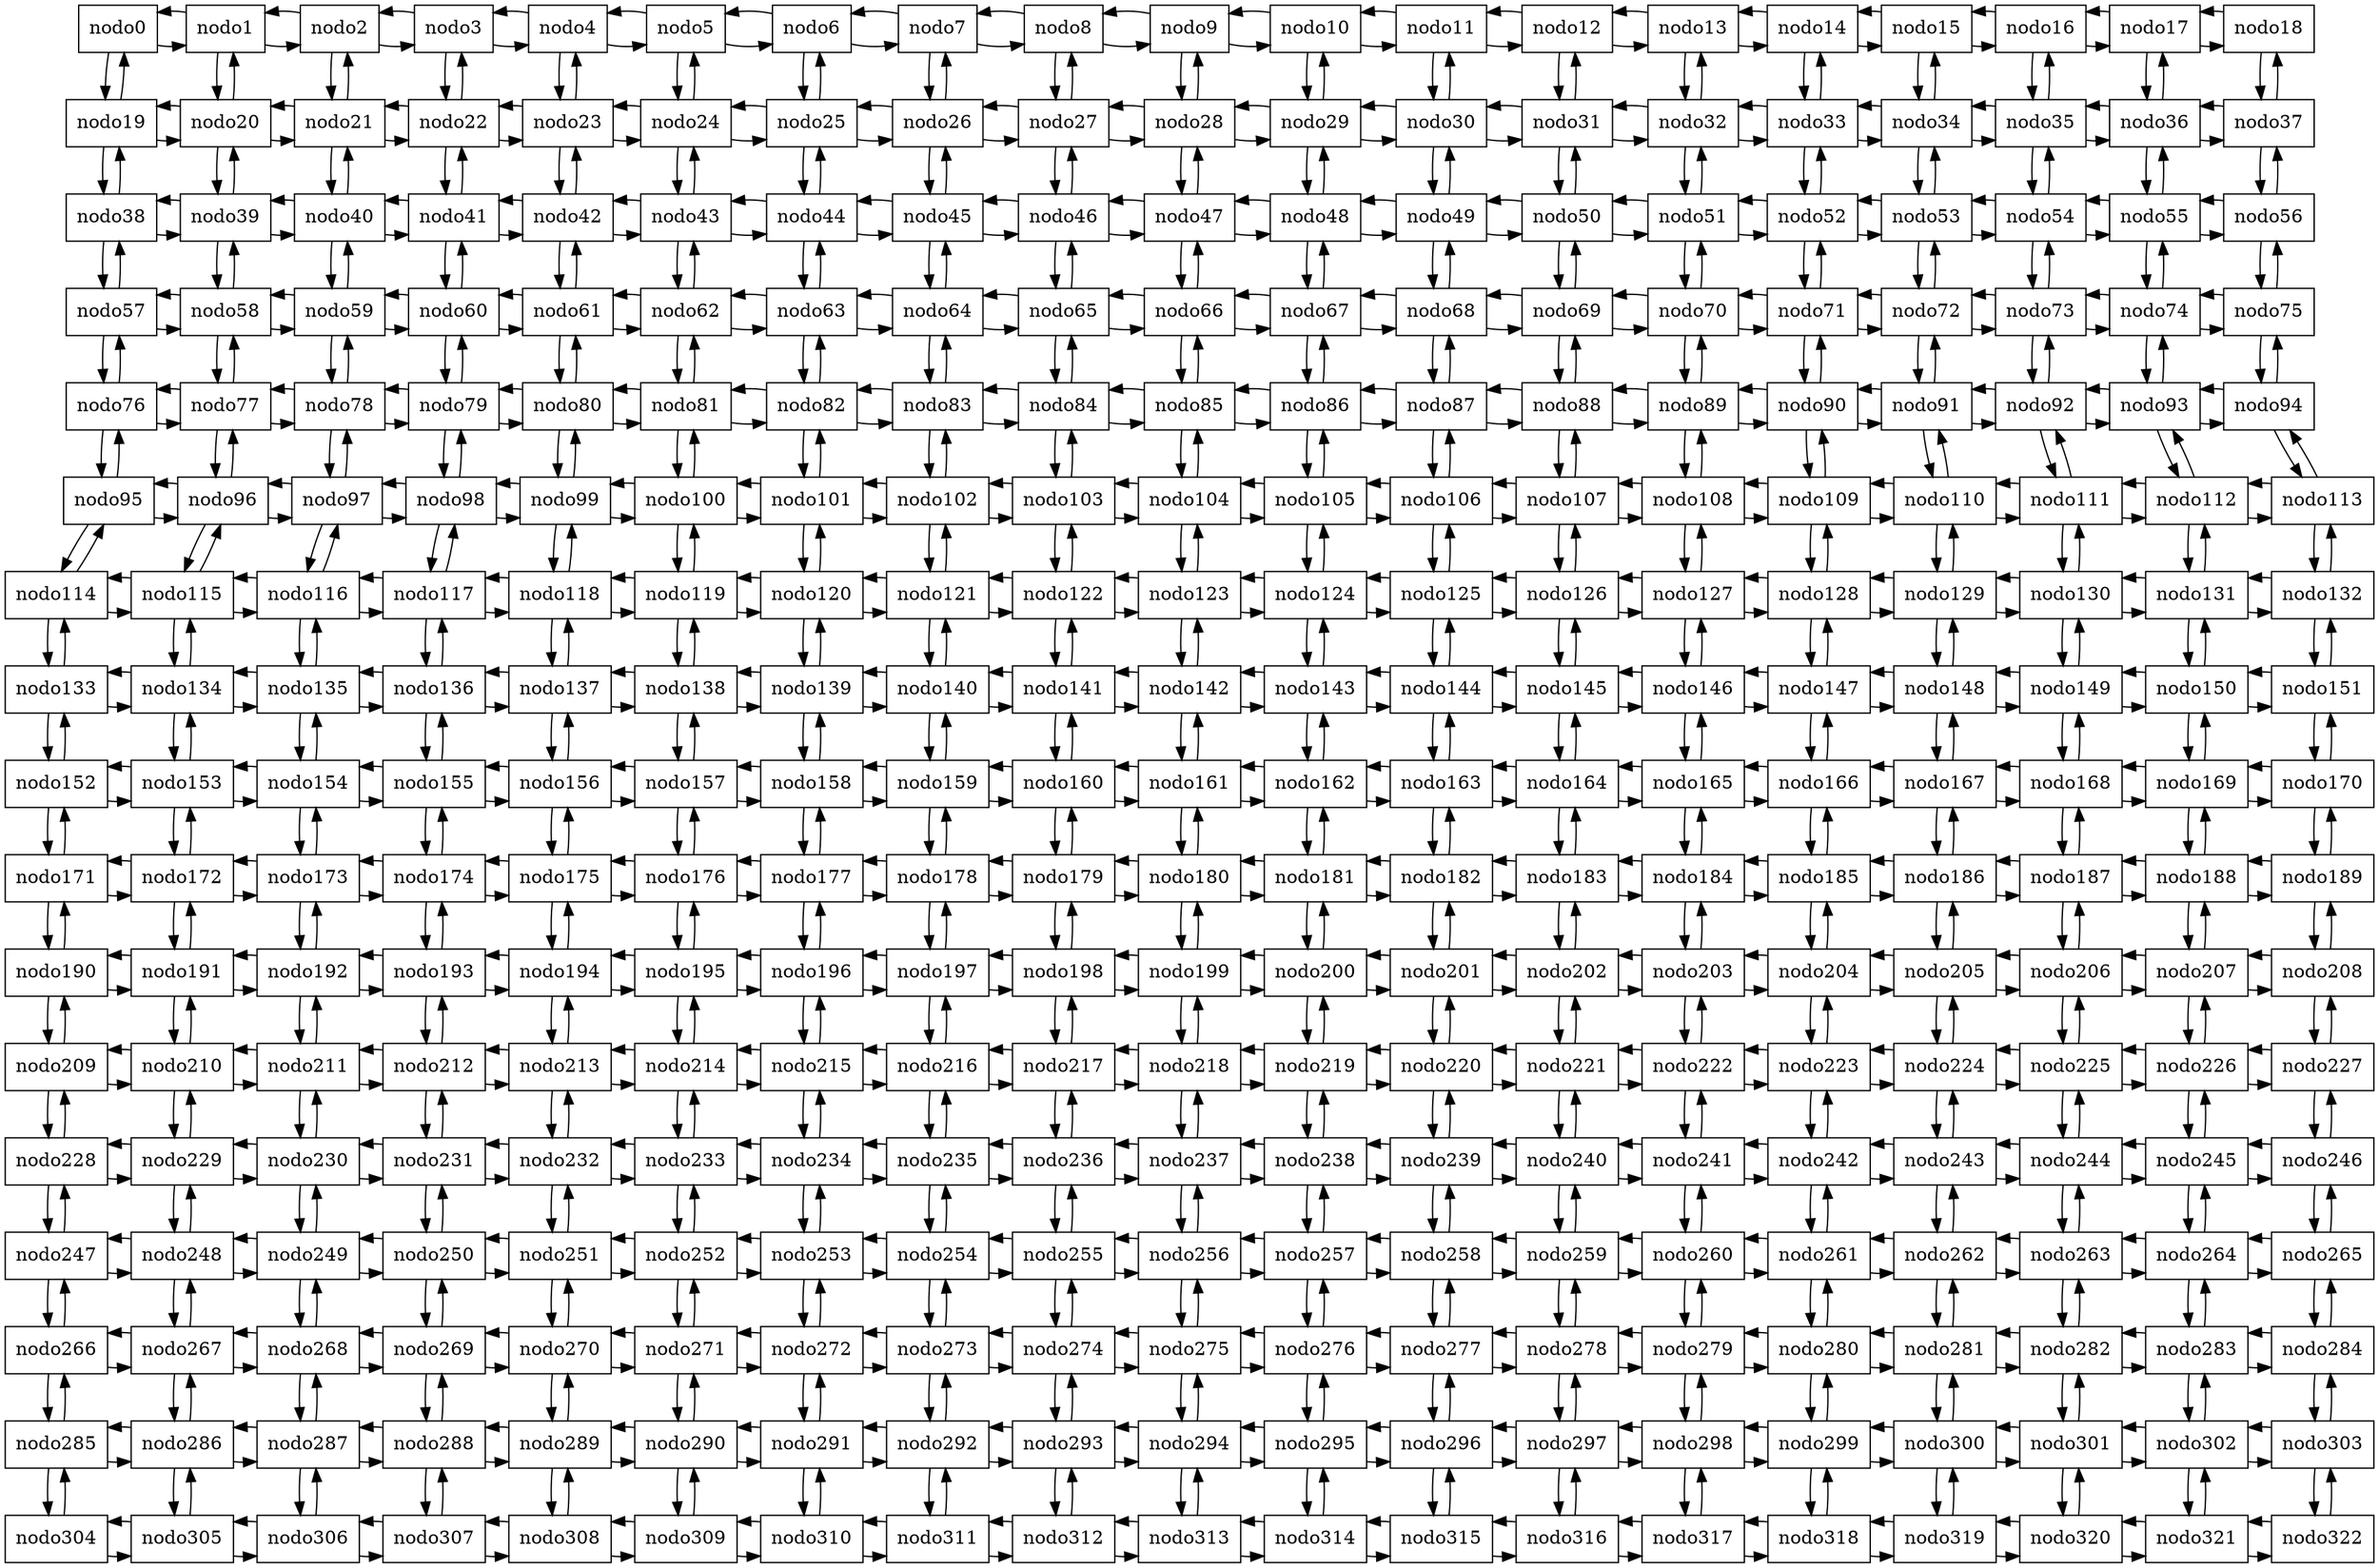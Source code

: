 digraph G { 
 node[shape=box]; 
{rank = same;
}
{rank = same;
nodo0->nodo1;
nodo1->nodo0;
nodo1->nodo2;
nodo2->nodo1;
nodo2->nodo3;
nodo3->nodo2;
nodo3->nodo4;
nodo4->nodo3;
nodo4->nodo5;
nodo5->nodo4;
nodo5->nodo6;
nodo6->nodo5;
nodo6->nodo7;
nodo7->nodo6;
nodo7->nodo8;
nodo8->nodo7;
nodo8->nodo9;
nodo9->nodo8;
nodo9->nodo10;
nodo10->nodo9;
nodo10->nodo11;
nodo11->nodo10;
nodo11->nodo12;
nodo12->nodo11;
nodo12->nodo13;
nodo13->nodo12;
nodo13->nodo14;
nodo14->nodo13;
nodo14->nodo15;
nodo15->nodo14;
nodo15->nodo16;
nodo16->nodo15;
nodo16->nodo17;
nodo17->nodo16;
nodo17->nodo18;
nodo18->nodo17;
}
{rank = same;
nodo19->nodo20;
nodo20->nodo19;
nodo20->nodo21;
nodo21->nodo20;
nodo21->nodo22;
nodo22->nodo21;
nodo22->nodo23;
nodo23->nodo22;
nodo23->nodo24;
nodo24->nodo23;
nodo24->nodo25;
nodo25->nodo24;
nodo25->nodo26;
nodo26->nodo25;
nodo26->nodo27;
nodo27->nodo26;
nodo27->nodo28;
nodo28->nodo27;
nodo28->nodo29;
nodo29->nodo28;
nodo29->nodo30;
nodo30->nodo29;
nodo30->nodo31;
nodo31->nodo30;
nodo31->nodo32;
nodo32->nodo31;
nodo32->nodo33;
nodo33->nodo32;
nodo33->nodo34;
nodo34->nodo33;
nodo34->nodo35;
nodo35->nodo34;
nodo35->nodo36;
nodo36->nodo35;
nodo36->nodo37;
nodo37->nodo36;
}
{rank = same;
nodo38->nodo39;
nodo39->nodo38;
nodo39->nodo40;
nodo40->nodo39;
nodo40->nodo41;
nodo41->nodo40;
nodo41->nodo42;
nodo42->nodo41;
nodo42->nodo43;
nodo43->nodo42;
nodo43->nodo44;
nodo44->nodo43;
nodo44->nodo45;
nodo45->nodo44;
nodo45->nodo46;
nodo46->nodo45;
nodo46->nodo47;
nodo47->nodo46;
nodo47->nodo48;
nodo48->nodo47;
nodo48->nodo49;
nodo49->nodo48;
nodo49->nodo50;
nodo50->nodo49;
nodo50->nodo51;
nodo51->nodo50;
nodo51->nodo52;
nodo52->nodo51;
nodo52->nodo53;
nodo53->nodo52;
nodo53->nodo54;
nodo54->nodo53;
nodo54->nodo55;
nodo55->nodo54;
nodo55->nodo56;
nodo56->nodo55;
}
{rank = same;
nodo57->nodo58;
nodo58->nodo57;
nodo58->nodo59;
nodo59->nodo58;
nodo59->nodo60;
nodo60->nodo59;
nodo60->nodo61;
nodo61->nodo60;
nodo61->nodo62;
nodo62->nodo61;
nodo62->nodo63;
nodo63->nodo62;
nodo63->nodo64;
nodo64->nodo63;
nodo64->nodo65;
nodo65->nodo64;
nodo65->nodo66;
nodo66->nodo65;
nodo66->nodo67;
nodo67->nodo66;
nodo67->nodo68;
nodo68->nodo67;
nodo68->nodo69;
nodo69->nodo68;
nodo69->nodo70;
nodo70->nodo69;
nodo70->nodo71;
nodo71->nodo70;
nodo71->nodo72;
nodo72->nodo71;
nodo72->nodo73;
nodo73->nodo72;
nodo73->nodo74;
nodo74->nodo73;
nodo74->nodo75;
nodo75->nodo74;
}
{rank = same;
nodo76->nodo77;
nodo77->nodo76;
nodo77->nodo78;
nodo78->nodo77;
nodo78->nodo79;
nodo79->nodo78;
nodo79->nodo80;
nodo80->nodo79;
nodo80->nodo81;
nodo81->nodo80;
nodo81->nodo82;
nodo82->nodo81;
nodo82->nodo83;
nodo83->nodo82;
nodo83->nodo84;
nodo84->nodo83;
nodo84->nodo85;
nodo85->nodo84;
nodo85->nodo86;
nodo86->nodo85;
nodo86->nodo87;
nodo87->nodo86;
nodo87->nodo88;
nodo88->nodo87;
nodo88->nodo89;
nodo89->nodo88;
nodo89->nodo90;
nodo90->nodo89;
nodo90->nodo91;
nodo91->nodo90;
nodo91->nodo92;
nodo92->nodo91;
nodo92->nodo93;
nodo93->nodo92;
nodo93->nodo94;
nodo94->nodo93;
}
{rank = same;
nodo95->nodo96;
nodo96->nodo95;
nodo96->nodo97;
nodo97->nodo96;
nodo97->nodo98;
nodo98->nodo97;
nodo98->nodo99;
nodo99->nodo98;
nodo99->nodo100;
nodo100->nodo99;
nodo100->nodo101;
nodo101->nodo100;
nodo101->nodo102;
nodo102->nodo101;
nodo102->nodo103;
nodo103->nodo102;
nodo103->nodo104;
nodo104->nodo103;
nodo104->nodo105;
nodo105->nodo104;
nodo105->nodo106;
nodo106->nodo105;
nodo106->nodo107;
nodo107->nodo106;
nodo107->nodo108;
nodo108->nodo107;
nodo108->nodo109;
nodo109->nodo108;
nodo109->nodo110;
nodo110->nodo109;
nodo110->nodo111;
nodo111->nodo110;
nodo111->nodo112;
nodo112->nodo111;
nodo112->nodo113;
nodo113->nodo112;
}
{rank = same;
nodo114->nodo115;
nodo115->nodo114;
nodo115->nodo116;
nodo116->nodo115;
nodo116->nodo117;
nodo117->nodo116;
nodo117->nodo118;
nodo118->nodo117;
nodo118->nodo119;
nodo119->nodo118;
nodo119->nodo120;
nodo120->nodo119;
nodo120->nodo121;
nodo121->nodo120;
nodo121->nodo122;
nodo122->nodo121;
nodo122->nodo123;
nodo123->nodo122;
nodo123->nodo124;
nodo124->nodo123;
nodo124->nodo125;
nodo125->nodo124;
nodo125->nodo126;
nodo126->nodo125;
nodo126->nodo127;
nodo127->nodo126;
nodo127->nodo128;
nodo128->nodo127;
nodo128->nodo129;
nodo129->nodo128;
nodo129->nodo130;
nodo130->nodo129;
nodo130->nodo131;
nodo131->nodo130;
nodo131->nodo132;
nodo132->nodo131;
}
{rank = same;
nodo133->nodo134;
nodo134->nodo133;
nodo134->nodo135;
nodo135->nodo134;
nodo135->nodo136;
nodo136->nodo135;
nodo136->nodo137;
nodo137->nodo136;
nodo137->nodo138;
nodo138->nodo137;
nodo138->nodo139;
nodo139->nodo138;
nodo139->nodo140;
nodo140->nodo139;
nodo140->nodo141;
nodo141->nodo140;
nodo141->nodo142;
nodo142->nodo141;
nodo142->nodo143;
nodo143->nodo142;
nodo143->nodo144;
nodo144->nodo143;
nodo144->nodo145;
nodo145->nodo144;
nodo145->nodo146;
nodo146->nodo145;
nodo146->nodo147;
nodo147->nodo146;
nodo147->nodo148;
nodo148->nodo147;
nodo148->nodo149;
nodo149->nodo148;
nodo149->nodo150;
nodo150->nodo149;
nodo150->nodo151;
nodo151->nodo150;
}
{rank = same;
nodo152->nodo153;
nodo153->nodo152;
nodo153->nodo154;
nodo154->nodo153;
nodo154->nodo155;
nodo155->nodo154;
nodo155->nodo156;
nodo156->nodo155;
nodo156->nodo157;
nodo157->nodo156;
nodo157->nodo158;
nodo158->nodo157;
nodo158->nodo159;
nodo159->nodo158;
nodo159->nodo160;
nodo160->nodo159;
nodo160->nodo161;
nodo161->nodo160;
nodo161->nodo162;
nodo162->nodo161;
nodo162->nodo163;
nodo163->nodo162;
nodo163->nodo164;
nodo164->nodo163;
nodo164->nodo165;
nodo165->nodo164;
nodo165->nodo166;
nodo166->nodo165;
nodo166->nodo167;
nodo167->nodo166;
nodo167->nodo168;
nodo168->nodo167;
nodo168->nodo169;
nodo169->nodo168;
nodo169->nodo170;
nodo170->nodo169;
}
{rank = same;
nodo171->nodo172;
nodo172->nodo171;
nodo172->nodo173;
nodo173->nodo172;
nodo173->nodo174;
nodo174->nodo173;
nodo174->nodo175;
nodo175->nodo174;
nodo175->nodo176;
nodo176->nodo175;
nodo176->nodo177;
nodo177->nodo176;
nodo177->nodo178;
nodo178->nodo177;
nodo178->nodo179;
nodo179->nodo178;
nodo179->nodo180;
nodo180->nodo179;
nodo180->nodo181;
nodo181->nodo180;
nodo181->nodo182;
nodo182->nodo181;
nodo182->nodo183;
nodo183->nodo182;
nodo183->nodo184;
nodo184->nodo183;
nodo184->nodo185;
nodo185->nodo184;
nodo185->nodo186;
nodo186->nodo185;
nodo186->nodo187;
nodo187->nodo186;
nodo187->nodo188;
nodo188->nodo187;
nodo188->nodo189;
nodo189->nodo188;
}
{rank = same;
nodo190->nodo191;
nodo191->nodo190;
nodo191->nodo192;
nodo192->nodo191;
nodo192->nodo193;
nodo193->nodo192;
nodo193->nodo194;
nodo194->nodo193;
nodo194->nodo195;
nodo195->nodo194;
nodo195->nodo196;
nodo196->nodo195;
nodo196->nodo197;
nodo197->nodo196;
nodo197->nodo198;
nodo198->nodo197;
nodo198->nodo199;
nodo199->nodo198;
nodo199->nodo200;
nodo200->nodo199;
nodo200->nodo201;
nodo201->nodo200;
nodo201->nodo202;
nodo202->nodo201;
nodo202->nodo203;
nodo203->nodo202;
nodo203->nodo204;
nodo204->nodo203;
nodo204->nodo205;
nodo205->nodo204;
nodo205->nodo206;
nodo206->nodo205;
nodo206->nodo207;
nodo207->nodo206;
nodo207->nodo208;
nodo208->nodo207;
}
{rank = same;
nodo209->nodo210;
nodo210->nodo209;
nodo210->nodo211;
nodo211->nodo210;
nodo211->nodo212;
nodo212->nodo211;
nodo212->nodo213;
nodo213->nodo212;
nodo213->nodo214;
nodo214->nodo213;
nodo214->nodo215;
nodo215->nodo214;
nodo215->nodo216;
nodo216->nodo215;
nodo216->nodo217;
nodo217->nodo216;
nodo217->nodo218;
nodo218->nodo217;
nodo218->nodo219;
nodo219->nodo218;
nodo219->nodo220;
nodo220->nodo219;
nodo220->nodo221;
nodo221->nodo220;
nodo221->nodo222;
nodo222->nodo221;
nodo222->nodo223;
nodo223->nodo222;
nodo223->nodo224;
nodo224->nodo223;
nodo224->nodo225;
nodo225->nodo224;
nodo225->nodo226;
nodo226->nodo225;
nodo226->nodo227;
nodo227->nodo226;
}
{rank = same;
nodo228->nodo229;
nodo229->nodo228;
nodo229->nodo230;
nodo230->nodo229;
nodo230->nodo231;
nodo231->nodo230;
nodo231->nodo232;
nodo232->nodo231;
nodo232->nodo233;
nodo233->nodo232;
nodo233->nodo234;
nodo234->nodo233;
nodo234->nodo235;
nodo235->nodo234;
nodo235->nodo236;
nodo236->nodo235;
nodo236->nodo237;
nodo237->nodo236;
nodo237->nodo238;
nodo238->nodo237;
nodo238->nodo239;
nodo239->nodo238;
nodo239->nodo240;
nodo240->nodo239;
nodo240->nodo241;
nodo241->nodo240;
nodo241->nodo242;
nodo242->nodo241;
nodo242->nodo243;
nodo243->nodo242;
nodo243->nodo244;
nodo244->nodo243;
nodo244->nodo245;
nodo245->nodo244;
nodo245->nodo246;
nodo246->nodo245;
}
{rank = same;
nodo247->nodo248;
nodo248->nodo247;
nodo248->nodo249;
nodo249->nodo248;
nodo249->nodo250;
nodo250->nodo249;
nodo250->nodo251;
nodo251->nodo250;
nodo251->nodo252;
nodo252->nodo251;
nodo252->nodo253;
nodo253->nodo252;
nodo253->nodo254;
nodo254->nodo253;
nodo254->nodo255;
nodo255->nodo254;
nodo255->nodo256;
nodo256->nodo255;
nodo256->nodo257;
nodo257->nodo256;
nodo257->nodo258;
nodo258->nodo257;
nodo258->nodo259;
nodo259->nodo258;
nodo259->nodo260;
nodo260->nodo259;
nodo260->nodo261;
nodo261->nodo260;
nodo261->nodo262;
nodo262->nodo261;
nodo262->nodo263;
nodo263->nodo262;
nodo263->nodo264;
nodo264->nodo263;
nodo264->nodo265;
nodo265->nodo264;
}
{rank = same;
nodo266->nodo267;
nodo267->nodo266;
nodo267->nodo268;
nodo268->nodo267;
nodo268->nodo269;
nodo269->nodo268;
nodo269->nodo270;
nodo270->nodo269;
nodo270->nodo271;
nodo271->nodo270;
nodo271->nodo272;
nodo272->nodo271;
nodo272->nodo273;
nodo273->nodo272;
nodo273->nodo274;
nodo274->nodo273;
nodo274->nodo275;
nodo275->nodo274;
nodo275->nodo276;
nodo276->nodo275;
nodo276->nodo277;
nodo277->nodo276;
nodo277->nodo278;
nodo278->nodo277;
nodo278->nodo279;
nodo279->nodo278;
nodo279->nodo280;
nodo280->nodo279;
nodo280->nodo281;
nodo281->nodo280;
nodo281->nodo282;
nodo282->nodo281;
nodo282->nodo283;
nodo283->nodo282;
nodo283->nodo284;
nodo284->nodo283;
}
{rank = same;
nodo285->nodo286;
nodo286->nodo285;
nodo286->nodo287;
nodo287->nodo286;
nodo287->nodo288;
nodo288->nodo287;
nodo288->nodo289;
nodo289->nodo288;
nodo289->nodo290;
nodo290->nodo289;
nodo290->nodo291;
nodo291->nodo290;
nodo291->nodo292;
nodo292->nodo291;
nodo292->nodo293;
nodo293->nodo292;
nodo293->nodo294;
nodo294->nodo293;
nodo294->nodo295;
nodo295->nodo294;
nodo295->nodo296;
nodo296->nodo295;
nodo296->nodo297;
nodo297->nodo296;
nodo297->nodo298;
nodo298->nodo297;
nodo298->nodo299;
nodo299->nodo298;
nodo299->nodo300;
nodo300->nodo299;
nodo300->nodo301;
nodo301->nodo300;
nodo301->nodo302;
nodo302->nodo301;
nodo302->nodo303;
nodo303->nodo302;
}
{rank = same;
nodo304->nodo305;
nodo305->nodo304;
nodo305->nodo306;
nodo306->nodo305;
nodo306->nodo307;
nodo307->nodo306;
nodo307->nodo308;
nodo308->nodo307;
nodo308->nodo309;
nodo309->nodo308;
nodo309->nodo310;
nodo310->nodo309;
nodo310->nodo311;
nodo311->nodo310;
nodo311->nodo312;
nodo312->nodo311;
nodo312->nodo313;
nodo313->nodo312;
nodo313->nodo314;
nodo314->nodo313;
nodo314->nodo315;
nodo315->nodo314;
nodo315->nodo316;
nodo316->nodo315;
nodo316->nodo317;
nodo317->nodo316;
nodo317->nodo318;
nodo318->nodo317;
nodo318->nodo319;
nodo319->nodo318;
nodo319->nodo320;
nodo320->nodo319;
nodo320->nodo321;
nodo321->nodo320;
nodo321->nodo322;
nodo322->nodo321;
}
nodo0->nodo19;
nodo19->nodo0;
nodo19->nodo38;
nodo38->nodo19;
nodo38->nodo57;
nodo57->nodo38;
nodo57->nodo76;
nodo76->nodo57;
nodo76->nodo95;
nodo95->nodo76;
nodo95->nodo114;
nodo114->nodo95;
nodo114->nodo133;
nodo133->nodo114;
nodo133->nodo152;
nodo152->nodo133;
nodo152->nodo171;
nodo171->nodo152;
nodo171->nodo190;
nodo190->nodo171;
nodo190->nodo209;
nodo209->nodo190;
nodo209->nodo228;
nodo228->nodo209;
nodo228->nodo247;
nodo247->nodo228;
nodo247->nodo266;
nodo266->nodo247;
nodo266->nodo285;
nodo285->nodo266;
nodo285->nodo304;
nodo304->nodo285;
nodo1->nodo20;
nodo20->nodo1;
nodo20->nodo39;
nodo39->nodo20;
nodo39->nodo58;
nodo58->nodo39;
nodo58->nodo77;
nodo77->nodo58;
nodo77->nodo96;
nodo96->nodo77;
nodo96->nodo115;
nodo115->nodo96;
nodo115->nodo134;
nodo134->nodo115;
nodo134->nodo153;
nodo153->nodo134;
nodo153->nodo172;
nodo172->nodo153;
nodo172->nodo191;
nodo191->nodo172;
nodo191->nodo210;
nodo210->nodo191;
nodo210->nodo229;
nodo229->nodo210;
nodo229->nodo248;
nodo248->nodo229;
nodo248->nodo267;
nodo267->nodo248;
nodo267->nodo286;
nodo286->nodo267;
nodo286->nodo305;
nodo305->nodo286;
nodo2->nodo21;
nodo21->nodo2;
nodo21->nodo40;
nodo40->nodo21;
nodo40->nodo59;
nodo59->nodo40;
nodo59->nodo78;
nodo78->nodo59;
nodo78->nodo97;
nodo97->nodo78;
nodo97->nodo116;
nodo116->nodo97;
nodo116->nodo135;
nodo135->nodo116;
nodo135->nodo154;
nodo154->nodo135;
nodo154->nodo173;
nodo173->nodo154;
nodo173->nodo192;
nodo192->nodo173;
nodo192->nodo211;
nodo211->nodo192;
nodo211->nodo230;
nodo230->nodo211;
nodo230->nodo249;
nodo249->nodo230;
nodo249->nodo268;
nodo268->nodo249;
nodo268->nodo287;
nodo287->nodo268;
nodo287->nodo306;
nodo306->nodo287;
nodo3->nodo22;
nodo22->nodo3;
nodo22->nodo41;
nodo41->nodo22;
nodo41->nodo60;
nodo60->nodo41;
nodo60->nodo79;
nodo79->nodo60;
nodo79->nodo98;
nodo98->nodo79;
nodo98->nodo117;
nodo117->nodo98;
nodo117->nodo136;
nodo136->nodo117;
nodo136->nodo155;
nodo155->nodo136;
nodo155->nodo174;
nodo174->nodo155;
nodo174->nodo193;
nodo193->nodo174;
nodo193->nodo212;
nodo212->nodo193;
nodo212->nodo231;
nodo231->nodo212;
nodo231->nodo250;
nodo250->nodo231;
nodo250->nodo269;
nodo269->nodo250;
nodo269->nodo288;
nodo288->nodo269;
nodo288->nodo307;
nodo307->nodo288;
nodo4->nodo23;
nodo23->nodo4;
nodo23->nodo42;
nodo42->nodo23;
nodo42->nodo61;
nodo61->nodo42;
nodo61->nodo80;
nodo80->nodo61;
nodo80->nodo99;
nodo99->nodo80;
nodo99->nodo118;
nodo118->nodo99;
nodo118->nodo137;
nodo137->nodo118;
nodo137->nodo156;
nodo156->nodo137;
nodo156->nodo175;
nodo175->nodo156;
nodo175->nodo194;
nodo194->nodo175;
nodo194->nodo213;
nodo213->nodo194;
nodo213->nodo232;
nodo232->nodo213;
nodo232->nodo251;
nodo251->nodo232;
nodo251->nodo270;
nodo270->nodo251;
nodo270->nodo289;
nodo289->nodo270;
nodo289->nodo308;
nodo308->nodo289;
nodo5->nodo24;
nodo24->nodo5;
nodo24->nodo43;
nodo43->nodo24;
nodo43->nodo62;
nodo62->nodo43;
nodo62->nodo81;
nodo81->nodo62;
nodo81->nodo100;
nodo100->nodo81;
nodo100->nodo119;
nodo119->nodo100;
nodo119->nodo138;
nodo138->nodo119;
nodo138->nodo157;
nodo157->nodo138;
nodo157->nodo176;
nodo176->nodo157;
nodo176->nodo195;
nodo195->nodo176;
nodo195->nodo214;
nodo214->nodo195;
nodo214->nodo233;
nodo233->nodo214;
nodo233->nodo252;
nodo252->nodo233;
nodo252->nodo271;
nodo271->nodo252;
nodo271->nodo290;
nodo290->nodo271;
nodo290->nodo309;
nodo309->nodo290;
nodo6->nodo25;
nodo25->nodo6;
nodo25->nodo44;
nodo44->nodo25;
nodo44->nodo63;
nodo63->nodo44;
nodo63->nodo82;
nodo82->nodo63;
nodo82->nodo101;
nodo101->nodo82;
nodo101->nodo120;
nodo120->nodo101;
nodo120->nodo139;
nodo139->nodo120;
nodo139->nodo158;
nodo158->nodo139;
nodo158->nodo177;
nodo177->nodo158;
nodo177->nodo196;
nodo196->nodo177;
nodo196->nodo215;
nodo215->nodo196;
nodo215->nodo234;
nodo234->nodo215;
nodo234->nodo253;
nodo253->nodo234;
nodo253->nodo272;
nodo272->nodo253;
nodo272->nodo291;
nodo291->nodo272;
nodo291->nodo310;
nodo310->nodo291;
nodo7->nodo26;
nodo26->nodo7;
nodo26->nodo45;
nodo45->nodo26;
nodo45->nodo64;
nodo64->nodo45;
nodo64->nodo83;
nodo83->nodo64;
nodo83->nodo102;
nodo102->nodo83;
nodo102->nodo121;
nodo121->nodo102;
nodo121->nodo140;
nodo140->nodo121;
nodo140->nodo159;
nodo159->nodo140;
nodo159->nodo178;
nodo178->nodo159;
nodo178->nodo197;
nodo197->nodo178;
nodo197->nodo216;
nodo216->nodo197;
nodo216->nodo235;
nodo235->nodo216;
nodo235->nodo254;
nodo254->nodo235;
nodo254->nodo273;
nodo273->nodo254;
nodo273->nodo292;
nodo292->nodo273;
nodo292->nodo311;
nodo311->nodo292;
nodo8->nodo27;
nodo27->nodo8;
nodo27->nodo46;
nodo46->nodo27;
nodo46->nodo65;
nodo65->nodo46;
nodo65->nodo84;
nodo84->nodo65;
nodo84->nodo103;
nodo103->nodo84;
nodo103->nodo122;
nodo122->nodo103;
nodo122->nodo141;
nodo141->nodo122;
nodo141->nodo160;
nodo160->nodo141;
nodo160->nodo179;
nodo179->nodo160;
nodo179->nodo198;
nodo198->nodo179;
nodo198->nodo217;
nodo217->nodo198;
nodo217->nodo236;
nodo236->nodo217;
nodo236->nodo255;
nodo255->nodo236;
nodo255->nodo274;
nodo274->nodo255;
nodo274->nodo293;
nodo293->nodo274;
nodo293->nodo312;
nodo312->nodo293;
nodo9->nodo28;
nodo28->nodo9;
nodo28->nodo47;
nodo47->nodo28;
nodo47->nodo66;
nodo66->nodo47;
nodo66->nodo85;
nodo85->nodo66;
nodo85->nodo104;
nodo104->nodo85;
nodo104->nodo123;
nodo123->nodo104;
nodo123->nodo142;
nodo142->nodo123;
nodo142->nodo161;
nodo161->nodo142;
nodo161->nodo180;
nodo180->nodo161;
nodo180->nodo199;
nodo199->nodo180;
nodo199->nodo218;
nodo218->nodo199;
nodo218->nodo237;
nodo237->nodo218;
nodo237->nodo256;
nodo256->nodo237;
nodo256->nodo275;
nodo275->nodo256;
nodo275->nodo294;
nodo294->nodo275;
nodo294->nodo313;
nodo313->nodo294;
nodo10->nodo29;
nodo29->nodo10;
nodo29->nodo48;
nodo48->nodo29;
nodo48->nodo67;
nodo67->nodo48;
nodo67->nodo86;
nodo86->nodo67;
nodo86->nodo105;
nodo105->nodo86;
nodo105->nodo124;
nodo124->nodo105;
nodo124->nodo143;
nodo143->nodo124;
nodo143->nodo162;
nodo162->nodo143;
nodo162->nodo181;
nodo181->nodo162;
nodo181->nodo200;
nodo200->nodo181;
nodo200->nodo219;
nodo219->nodo200;
nodo219->nodo238;
nodo238->nodo219;
nodo238->nodo257;
nodo257->nodo238;
nodo257->nodo276;
nodo276->nodo257;
nodo276->nodo295;
nodo295->nodo276;
nodo295->nodo314;
nodo314->nodo295;
nodo11->nodo30;
nodo30->nodo11;
nodo30->nodo49;
nodo49->nodo30;
nodo49->nodo68;
nodo68->nodo49;
nodo68->nodo87;
nodo87->nodo68;
nodo87->nodo106;
nodo106->nodo87;
nodo106->nodo125;
nodo125->nodo106;
nodo125->nodo144;
nodo144->nodo125;
nodo144->nodo163;
nodo163->nodo144;
nodo163->nodo182;
nodo182->nodo163;
nodo182->nodo201;
nodo201->nodo182;
nodo201->nodo220;
nodo220->nodo201;
nodo220->nodo239;
nodo239->nodo220;
nodo239->nodo258;
nodo258->nodo239;
nodo258->nodo277;
nodo277->nodo258;
nodo277->nodo296;
nodo296->nodo277;
nodo296->nodo315;
nodo315->nodo296;
nodo12->nodo31;
nodo31->nodo12;
nodo31->nodo50;
nodo50->nodo31;
nodo50->nodo69;
nodo69->nodo50;
nodo69->nodo88;
nodo88->nodo69;
nodo88->nodo107;
nodo107->nodo88;
nodo107->nodo126;
nodo126->nodo107;
nodo126->nodo145;
nodo145->nodo126;
nodo145->nodo164;
nodo164->nodo145;
nodo164->nodo183;
nodo183->nodo164;
nodo183->nodo202;
nodo202->nodo183;
nodo202->nodo221;
nodo221->nodo202;
nodo221->nodo240;
nodo240->nodo221;
nodo240->nodo259;
nodo259->nodo240;
nodo259->nodo278;
nodo278->nodo259;
nodo278->nodo297;
nodo297->nodo278;
nodo297->nodo316;
nodo316->nodo297;
nodo13->nodo32;
nodo32->nodo13;
nodo32->nodo51;
nodo51->nodo32;
nodo51->nodo70;
nodo70->nodo51;
nodo70->nodo89;
nodo89->nodo70;
nodo89->nodo108;
nodo108->nodo89;
nodo108->nodo127;
nodo127->nodo108;
nodo127->nodo146;
nodo146->nodo127;
nodo146->nodo165;
nodo165->nodo146;
nodo165->nodo184;
nodo184->nodo165;
nodo184->nodo203;
nodo203->nodo184;
nodo203->nodo222;
nodo222->nodo203;
nodo222->nodo241;
nodo241->nodo222;
nodo241->nodo260;
nodo260->nodo241;
nodo260->nodo279;
nodo279->nodo260;
nodo279->nodo298;
nodo298->nodo279;
nodo298->nodo317;
nodo317->nodo298;
nodo14->nodo33;
nodo33->nodo14;
nodo33->nodo52;
nodo52->nodo33;
nodo52->nodo71;
nodo71->nodo52;
nodo71->nodo90;
nodo90->nodo71;
nodo90->nodo109;
nodo109->nodo90;
nodo109->nodo128;
nodo128->nodo109;
nodo128->nodo147;
nodo147->nodo128;
nodo147->nodo166;
nodo166->nodo147;
nodo166->nodo185;
nodo185->nodo166;
nodo185->nodo204;
nodo204->nodo185;
nodo204->nodo223;
nodo223->nodo204;
nodo223->nodo242;
nodo242->nodo223;
nodo242->nodo261;
nodo261->nodo242;
nodo261->nodo280;
nodo280->nodo261;
nodo280->nodo299;
nodo299->nodo280;
nodo299->nodo318;
nodo318->nodo299;
nodo15->nodo34;
nodo34->nodo15;
nodo34->nodo53;
nodo53->nodo34;
nodo53->nodo72;
nodo72->nodo53;
nodo72->nodo91;
nodo91->nodo72;
nodo91->nodo110;
nodo110->nodo91;
nodo110->nodo129;
nodo129->nodo110;
nodo129->nodo148;
nodo148->nodo129;
nodo148->nodo167;
nodo167->nodo148;
nodo167->nodo186;
nodo186->nodo167;
nodo186->nodo205;
nodo205->nodo186;
nodo205->nodo224;
nodo224->nodo205;
nodo224->nodo243;
nodo243->nodo224;
nodo243->nodo262;
nodo262->nodo243;
nodo262->nodo281;
nodo281->nodo262;
nodo281->nodo300;
nodo300->nodo281;
nodo300->nodo319;
nodo319->nodo300;
nodo16->nodo35;
nodo35->nodo16;
nodo35->nodo54;
nodo54->nodo35;
nodo54->nodo73;
nodo73->nodo54;
nodo73->nodo92;
nodo92->nodo73;
nodo92->nodo111;
nodo111->nodo92;
nodo111->nodo130;
nodo130->nodo111;
nodo130->nodo149;
nodo149->nodo130;
nodo149->nodo168;
nodo168->nodo149;
nodo168->nodo187;
nodo187->nodo168;
nodo187->nodo206;
nodo206->nodo187;
nodo206->nodo225;
nodo225->nodo206;
nodo225->nodo244;
nodo244->nodo225;
nodo244->nodo263;
nodo263->nodo244;
nodo263->nodo282;
nodo282->nodo263;
nodo282->nodo301;
nodo301->nodo282;
nodo301->nodo320;
nodo320->nodo301;
nodo17->nodo36;
nodo36->nodo17;
nodo36->nodo55;
nodo55->nodo36;
nodo55->nodo74;
nodo74->nodo55;
nodo74->nodo93;
nodo93->nodo74;
nodo93->nodo112;
nodo112->nodo93;
nodo112->nodo131;
nodo131->nodo112;
nodo131->nodo150;
nodo150->nodo131;
nodo150->nodo169;
nodo169->nodo150;
nodo169->nodo188;
nodo188->nodo169;
nodo188->nodo207;
nodo207->nodo188;
nodo207->nodo226;
nodo226->nodo207;
nodo226->nodo245;
nodo245->nodo226;
nodo245->nodo264;
nodo264->nodo245;
nodo264->nodo283;
nodo283->nodo264;
nodo283->nodo302;
nodo302->nodo283;
nodo302->nodo321;
nodo321->nodo302;
nodo18->nodo37;
nodo37->nodo18;
nodo37->nodo56;
nodo56->nodo37;
nodo56->nodo75;
nodo75->nodo56;
nodo75->nodo94;
nodo94->nodo75;
nodo94->nodo113;
nodo113->nodo94;
nodo113->nodo132;
nodo132->nodo113;
nodo132->nodo151;
nodo151->nodo132;
nodo151->nodo170;
nodo170->nodo151;
nodo170->nodo189;
nodo189->nodo170;
nodo189->nodo208;
nodo208->nodo189;
nodo208->nodo227;
nodo227->nodo208;
nodo227->nodo246;
nodo246->nodo227;
nodo246->nodo265;
nodo265->nodo246;
nodo265->nodo284;
nodo284->nodo265;
nodo284->nodo303;
nodo303->nodo284;
nodo303->nodo322;
nodo322->nodo303;
}